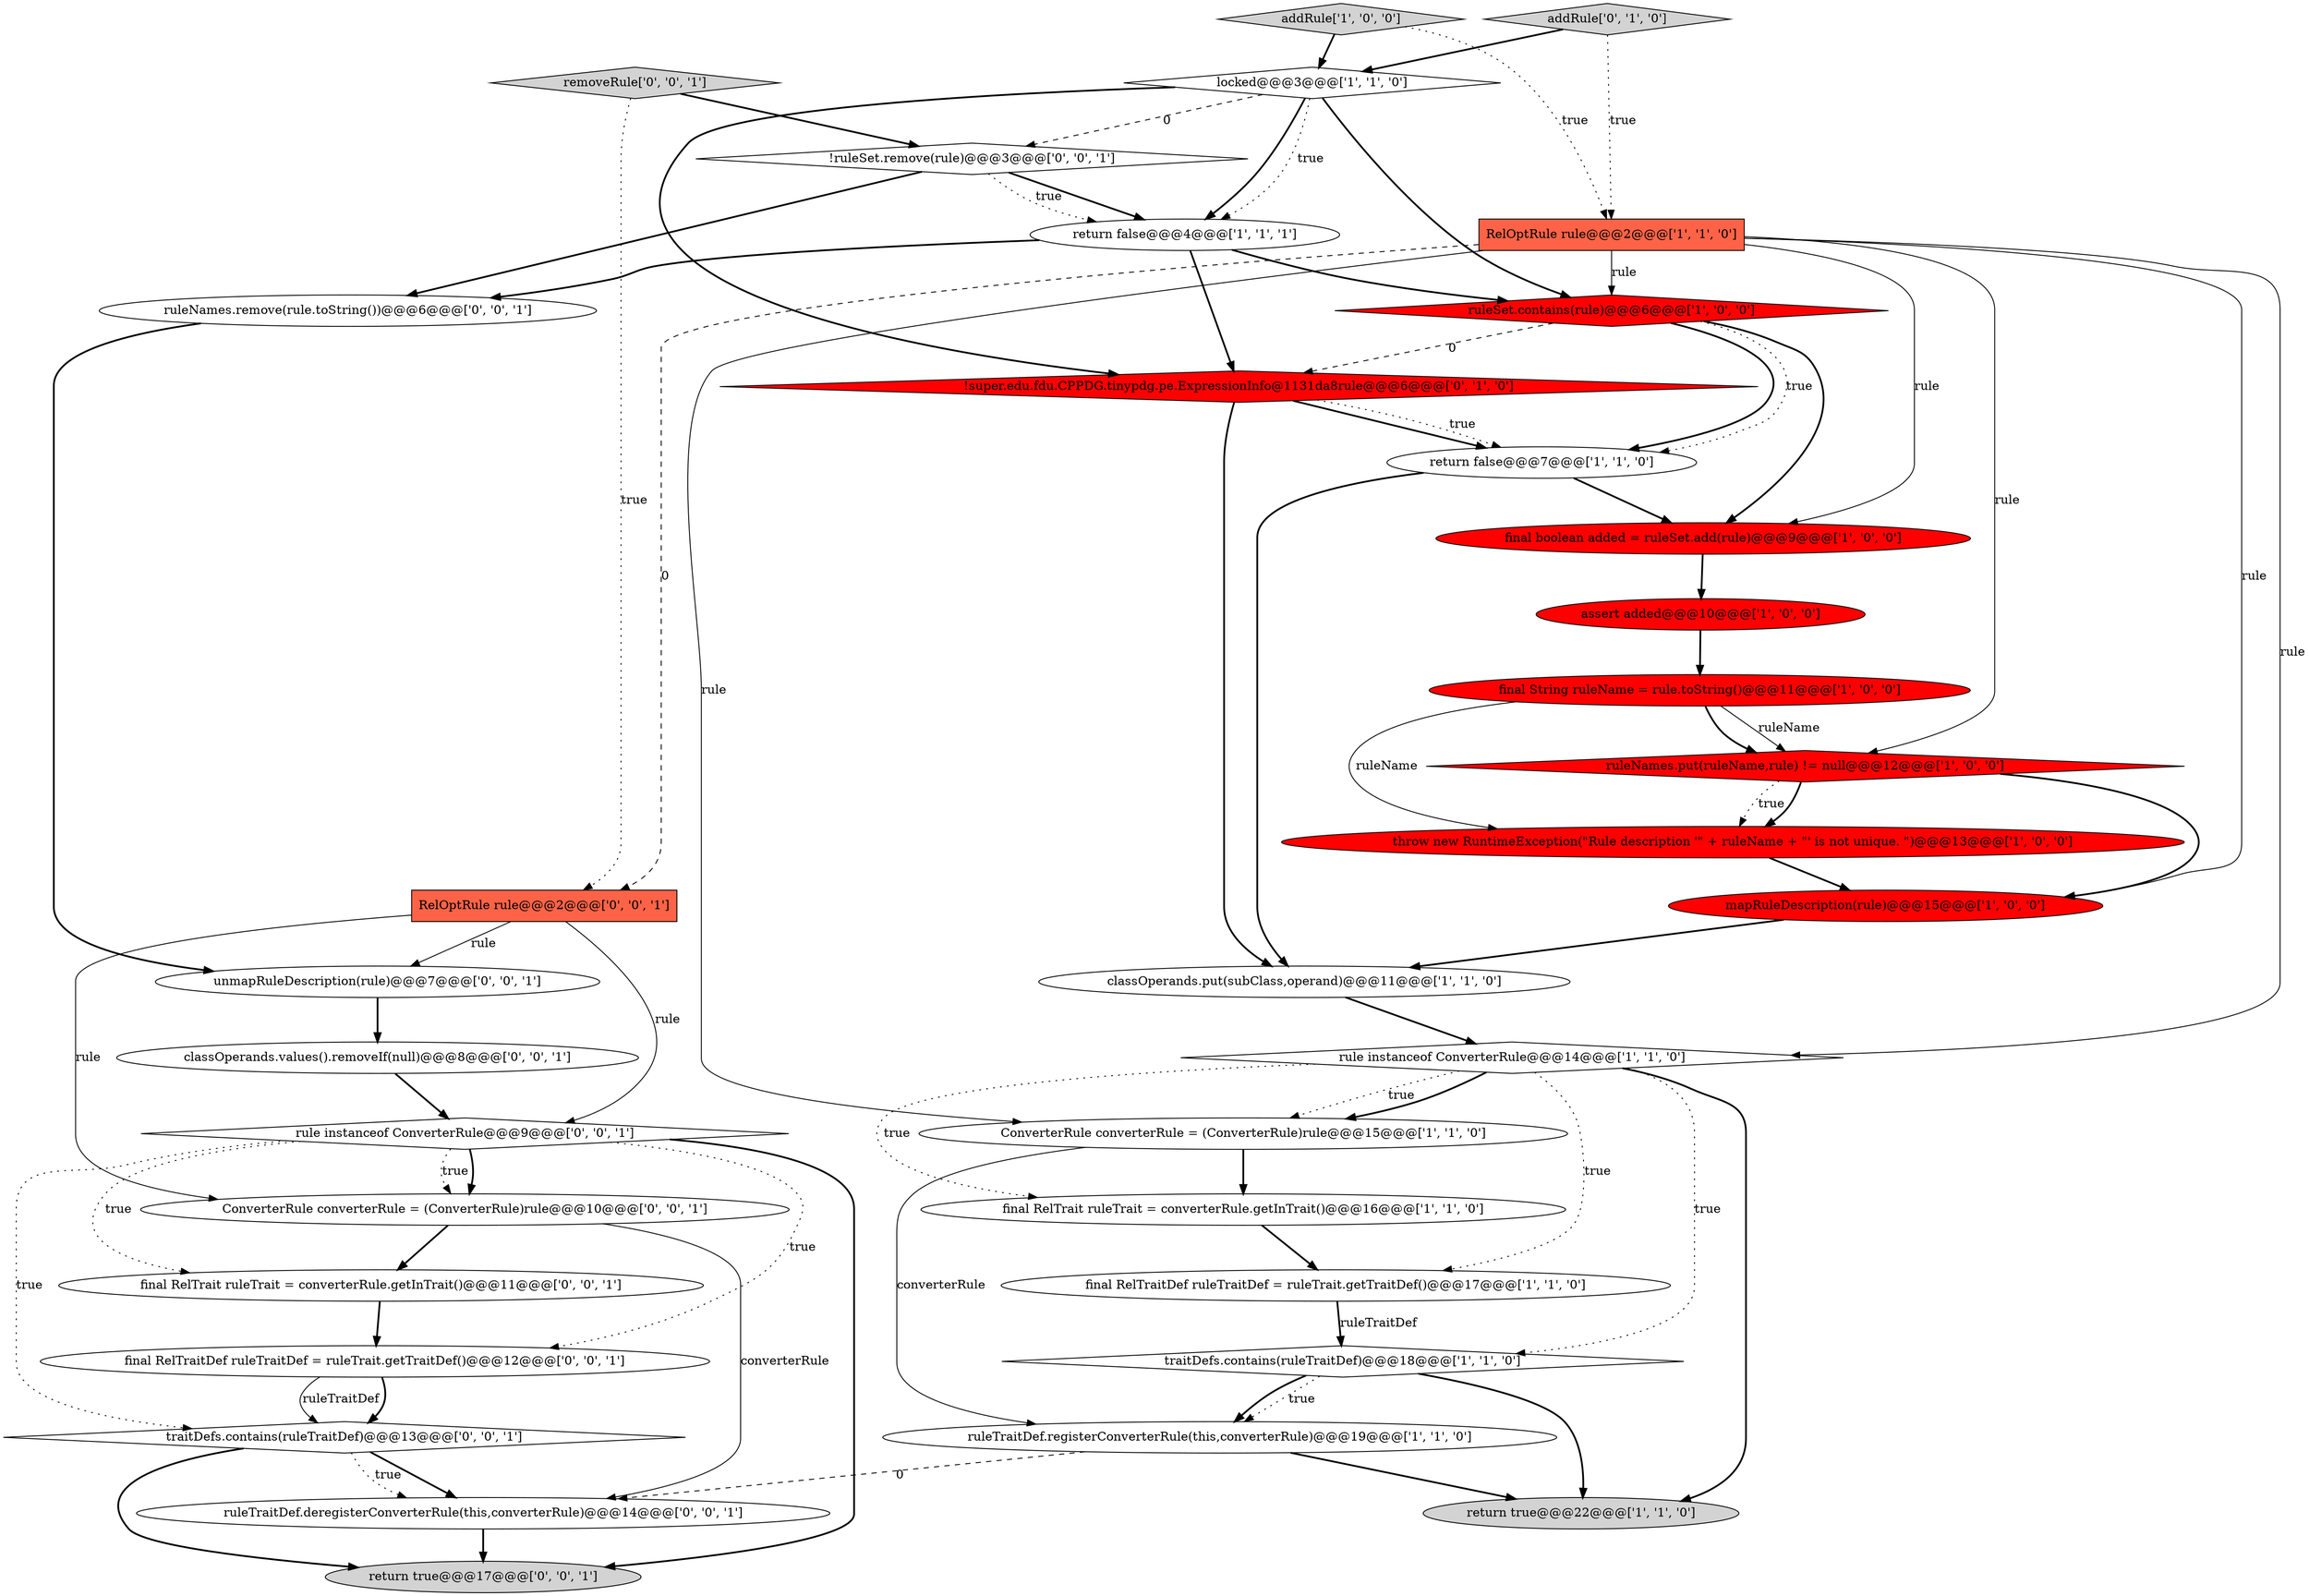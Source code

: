digraph {
4 [style = filled, label = "return false@@@7@@@['1', '1', '0']", fillcolor = white, shape = ellipse image = "AAA0AAABBB1BBB"];
6 [style = filled, label = "mapRuleDescription(rule)@@@15@@@['1', '0', '0']", fillcolor = red, shape = ellipse image = "AAA1AAABBB1BBB"];
31 [style = filled, label = "final RelTrait ruleTrait = converterRule.getInTrait()@@@11@@@['0', '0', '1']", fillcolor = white, shape = ellipse image = "AAA0AAABBB3BBB"];
34 [style = filled, label = "final RelTraitDef ruleTraitDef = ruleTrait.getTraitDef()@@@12@@@['0', '0', '1']", fillcolor = white, shape = ellipse image = "AAA0AAABBB3BBB"];
9 [style = filled, label = "addRule['1', '0', '0']", fillcolor = lightgray, shape = diamond image = "AAA0AAABBB1BBB"];
24 [style = filled, label = "ruleNames.remove(rule.toString())@@@6@@@['0', '0', '1']", fillcolor = white, shape = ellipse image = "AAA0AAABBB3BBB"];
20 [style = filled, label = "!super.edu.fdu.CPPDG.tinypdg.pe.ExpressionInfo@1131da8rule@@@6@@@['0', '1', '0']", fillcolor = red, shape = diamond image = "AAA1AAABBB2BBB"];
25 [style = filled, label = "removeRule['0', '0', '1']", fillcolor = lightgray, shape = diamond image = "AAA0AAABBB3BBB"];
19 [style = filled, label = "final RelTrait ruleTrait = converterRule.getInTrait()@@@16@@@['1', '1', '0']", fillcolor = white, shape = ellipse image = "AAA0AAABBB1BBB"];
16 [style = filled, label = "traitDefs.contains(ruleTraitDef)@@@18@@@['1', '1', '0']", fillcolor = white, shape = diamond image = "AAA0AAABBB1BBB"];
22 [style = filled, label = "!ruleSet.remove(rule)@@@3@@@['0', '0', '1']", fillcolor = white, shape = diamond image = "AAA0AAABBB3BBB"];
11 [style = filled, label = "classOperands.put(subClass,operand)@@@11@@@['1', '1', '0']", fillcolor = white, shape = ellipse image = "AAA0AAABBB1BBB"];
15 [style = filled, label = "return false@@@4@@@['1', '1', '1']", fillcolor = white, shape = ellipse image = "AAA0AAABBB1BBB"];
21 [style = filled, label = "addRule['0', '1', '0']", fillcolor = lightgray, shape = diamond image = "AAA0AAABBB2BBB"];
28 [style = filled, label = "unmapRuleDescription(rule)@@@7@@@['0', '0', '1']", fillcolor = white, shape = ellipse image = "AAA0AAABBB3BBB"];
33 [style = filled, label = "ruleTraitDef.deregisterConverterRule(this,converterRule)@@@14@@@['0', '0', '1']", fillcolor = white, shape = ellipse image = "AAA0AAABBB3BBB"];
3 [style = filled, label = "return true@@@22@@@['1', '1', '0']", fillcolor = lightgray, shape = ellipse image = "AAA0AAABBB1BBB"];
27 [style = filled, label = "return true@@@17@@@['0', '0', '1']", fillcolor = lightgray, shape = ellipse image = "AAA0AAABBB3BBB"];
26 [style = filled, label = "RelOptRule rule@@@2@@@['0', '0', '1']", fillcolor = tomato, shape = box image = "AAA0AAABBB3BBB"];
8 [style = filled, label = "RelOptRule rule@@@2@@@['1', '1', '0']", fillcolor = tomato, shape = box image = "AAA0AAABBB1BBB"];
10 [style = filled, label = "ruleSet.contains(rule)@@@6@@@['1', '0', '0']", fillcolor = red, shape = diamond image = "AAA1AAABBB1BBB"];
5 [style = filled, label = "final String ruleName = rule.toString()@@@11@@@['1', '0', '0']", fillcolor = red, shape = ellipse image = "AAA1AAABBB1BBB"];
23 [style = filled, label = "ConverterRule converterRule = (ConverterRule)rule@@@10@@@['0', '0', '1']", fillcolor = white, shape = ellipse image = "AAA0AAABBB3BBB"];
2 [style = filled, label = "ruleTraitDef.registerConverterRule(this,converterRule)@@@19@@@['1', '1', '0']", fillcolor = white, shape = ellipse image = "AAA0AAABBB1BBB"];
12 [style = filled, label = "final RelTraitDef ruleTraitDef = ruleTrait.getTraitDef()@@@17@@@['1', '1', '0']", fillcolor = white, shape = ellipse image = "AAA0AAABBB1BBB"];
0 [style = filled, label = "ruleNames.put(ruleName,rule) != null@@@12@@@['1', '0', '0']", fillcolor = red, shape = diamond image = "AAA1AAABBB1BBB"];
18 [style = filled, label = "ConverterRule converterRule = (ConverterRule)rule@@@15@@@['1', '1', '0']", fillcolor = white, shape = ellipse image = "AAA0AAABBB1BBB"];
30 [style = filled, label = "rule instanceof ConverterRule@@@9@@@['0', '0', '1']", fillcolor = white, shape = diamond image = "AAA0AAABBB3BBB"];
13 [style = filled, label = "throw new RuntimeException(\"Rule description '\" + ruleName + \"' is not unique. \")@@@13@@@['1', '0', '0']", fillcolor = red, shape = ellipse image = "AAA1AAABBB1BBB"];
32 [style = filled, label = "traitDefs.contains(ruleTraitDef)@@@13@@@['0', '0', '1']", fillcolor = white, shape = diamond image = "AAA0AAABBB3BBB"];
14 [style = filled, label = "final boolean added = ruleSet.add(rule)@@@9@@@['1', '0', '0']", fillcolor = red, shape = ellipse image = "AAA1AAABBB1BBB"];
17 [style = filled, label = "rule instanceof ConverterRule@@@14@@@['1', '1', '0']", fillcolor = white, shape = diamond image = "AAA0AAABBB1BBB"];
7 [style = filled, label = "assert added@@@10@@@['1', '0', '0']", fillcolor = red, shape = ellipse image = "AAA1AAABBB1BBB"];
29 [style = filled, label = "classOperands.values().removeIf(null)@@@8@@@['0', '0', '1']", fillcolor = white, shape = ellipse image = "AAA0AAABBB3BBB"];
1 [style = filled, label = "locked@@@3@@@['1', '1', '0']", fillcolor = white, shape = diamond image = "AAA0AAABBB1BBB"];
23->31 [style = bold, label=""];
26->28 [style = solid, label="rule"];
16->3 [style = bold, label=""];
24->28 [style = bold, label=""];
28->29 [style = bold, label=""];
15->10 [style = bold, label=""];
4->14 [style = bold, label=""];
22->15 [style = bold, label=""];
16->2 [style = dotted, label="true"];
8->6 [style = solid, label="rule"];
0->13 [style = dotted, label="true"];
0->13 [style = bold, label=""];
17->18 [style = dotted, label="true"];
19->12 [style = bold, label=""];
10->14 [style = bold, label=""];
0->6 [style = bold, label=""];
29->30 [style = bold, label=""];
25->22 [style = bold, label=""];
21->8 [style = dotted, label="true"];
1->15 [style = bold, label=""];
2->3 [style = bold, label=""];
5->13 [style = solid, label="ruleName"];
8->0 [style = solid, label="rule"];
26->23 [style = solid, label="rule"];
30->23 [style = bold, label=""];
18->19 [style = bold, label=""];
30->27 [style = bold, label=""];
1->20 [style = bold, label=""];
32->27 [style = bold, label=""];
12->16 [style = bold, label=""];
16->2 [style = bold, label=""];
30->34 [style = dotted, label="true"];
33->27 [style = bold, label=""];
32->33 [style = bold, label=""];
32->33 [style = dotted, label="true"];
8->10 [style = solid, label="rule"];
20->4 [style = bold, label=""];
14->7 [style = bold, label=""];
31->34 [style = bold, label=""];
9->8 [style = dotted, label="true"];
17->16 [style = dotted, label="true"];
1->22 [style = dashed, label="0"];
7->5 [style = bold, label=""];
23->33 [style = solid, label="converterRule"];
17->12 [style = dotted, label="true"];
5->0 [style = bold, label=""];
20->4 [style = dotted, label="true"];
8->18 [style = solid, label="rule"];
1->15 [style = dotted, label="true"];
6->11 [style = bold, label=""];
15->20 [style = bold, label=""];
21->1 [style = bold, label=""];
15->24 [style = bold, label=""];
18->2 [style = solid, label="converterRule"];
17->19 [style = dotted, label="true"];
30->23 [style = dotted, label="true"];
30->32 [style = dotted, label="true"];
10->4 [style = bold, label=""];
17->3 [style = bold, label=""];
11->17 [style = bold, label=""];
10->20 [style = dashed, label="0"];
34->32 [style = bold, label=""];
2->33 [style = dashed, label="0"];
8->17 [style = solid, label="rule"];
5->0 [style = solid, label="ruleName"];
26->30 [style = solid, label="rule"];
22->24 [style = bold, label=""];
10->4 [style = dotted, label="true"];
13->6 [style = bold, label=""];
34->32 [style = solid, label="ruleTraitDef"];
9->1 [style = bold, label=""];
4->11 [style = bold, label=""];
12->16 [style = solid, label="ruleTraitDef"];
8->14 [style = solid, label="rule"];
22->15 [style = dotted, label="true"];
1->10 [style = bold, label=""];
25->26 [style = dotted, label="true"];
17->18 [style = bold, label=""];
30->31 [style = dotted, label="true"];
20->11 [style = bold, label=""];
8->26 [style = dashed, label="0"];
}
